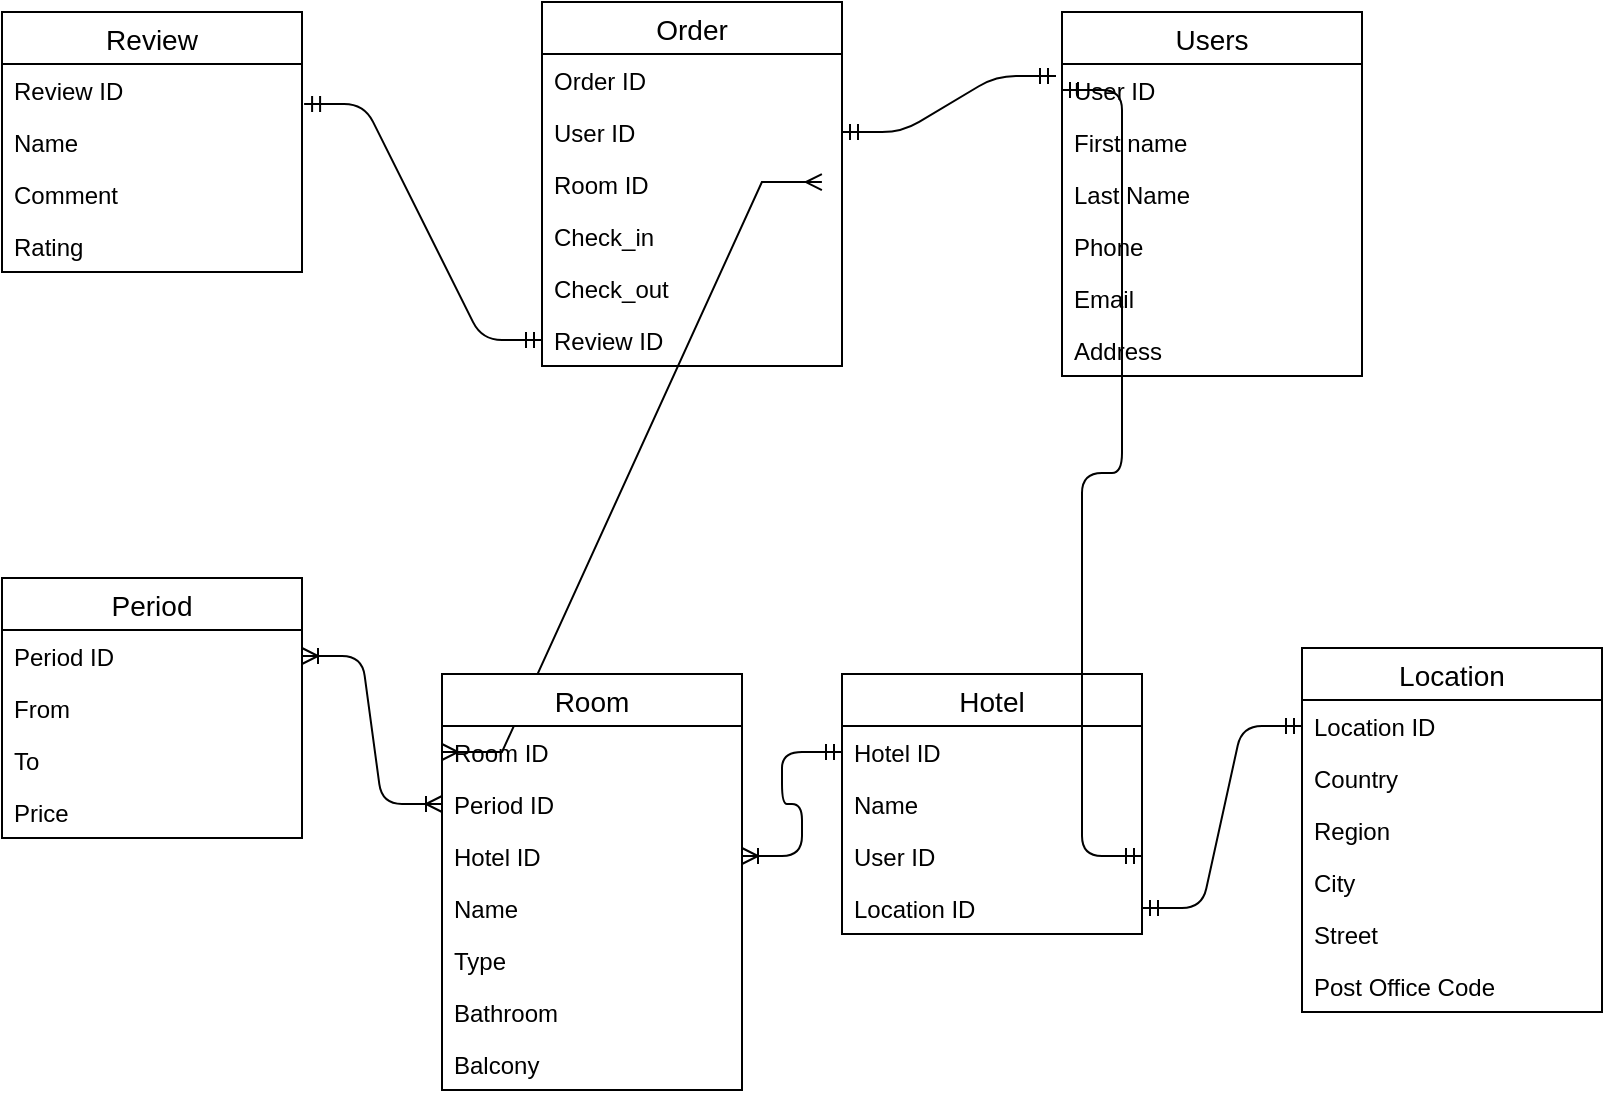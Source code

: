 <mxfile version="13.0.5" type="github">
  <diagram id="Ahn07NvLlmPPDJJ_lQhF" name="Page-1">
    <mxGraphModel dx="1388" dy="778" grid="1" gridSize="10" guides="1" tooltips="1" connect="1" arrows="1" fold="1" page="1" pageScale="1" pageWidth="850" pageHeight="1100" math="0" shadow="0">
      <root>
        <mxCell id="0" />
        <mxCell id="1" parent="0" />
        <mxCell id="m3UId5Jti4SSZyJ6FWZX-82" value="" style="edgeStyle=entityRelationEdgeStyle;fontSize=12;html=1;endArrow=ERmandOne;startArrow=ERmandOne;exitX=1;exitY=0.5;exitDx=0;exitDy=0;entryX=0;entryY=0.5;entryDx=0;entryDy=0;" parent="1" source="m3UId5Jti4SSZyJ6FWZX-41" edge="1" target="m3UId5Jti4SSZyJ6FWZX-69">
          <mxGeometry width="100" height="100" relative="1" as="geometry">
            <mxPoint x="310" y="470" as="sourcePoint" />
            <mxPoint x="670" y="280" as="targetPoint" />
          </mxGeometry>
        </mxCell>
        <mxCell id="m3UId5Jti4SSZyJ6FWZX-83" value="" style="edgeStyle=entityRelationEdgeStyle;fontSize=12;html=1;endArrow=ERmandOne;startArrow=ERoneToMany;startFill=0;endFill=0;exitX=1;exitY=0.5;exitDx=0;exitDy=0;entryX=0;entryY=0.5;entryDx=0;entryDy=0;" parent="1" source="sAT7coZXn5UKqjVfqJs1-17" target="m3UId5Jti4SSZyJ6FWZX-31" edge="1">
          <mxGeometry width="100" height="100" relative="1" as="geometry">
            <mxPoint x="500" y="670" as="sourcePoint" />
            <mxPoint x="570" y="700" as="targetPoint" />
          </mxGeometry>
        </mxCell>
        <mxCell id="m3UId5Jti4SSZyJ6FWZX-84" value="" style="edgeStyle=entityRelationEdgeStyle;fontSize=12;html=1;endArrow=ERoneToMany;startArrow=ERoneToMany;exitX=1;exitY=0.5;exitDx=0;exitDy=0;entryX=0;entryY=0.5;entryDx=0;entryDy=0;" parent="1" source="m3UId5Jti4SSZyJ6FWZX-58" edge="1" target="m3UId5Jti4SSZyJ6FWZX-67">
          <mxGeometry width="100" height="100" relative="1" as="geometry">
            <mxPoint x="120" y="460" as="sourcePoint" />
            <mxPoint x="235" y="411" as="targetPoint" />
          </mxGeometry>
        </mxCell>
        <mxCell id="m3UId5Jti4SSZyJ6FWZX-88" value="" style="edgeStyle=entityRelationEdgeStyle;fontSize=12;html=1;endArrow=ERmany;startArrow=ERmany;entryX=0;entryY=0.5;entryDx=0;entryDy=0;rounded=0;exitX=0.933;exitY=0.462;exitDx=0;exitDy=0;exitPerimeter=0;" parent="1" source="m3UId5Jti4SSZyJ6FWZX-12" target="m3UId5Jti4SSZyJ6FWZX-19" edge="1">
          <mxGeometry width="100" height="100" relative="1" as="geometry">
            <mxPoint x="200" y="140" as="sourcePoint" />
            <mxPoint x="410" y="370" as="targetPoint" />
          </mxGeometry>
        </mxCell>
        <mxCell id="m3UId5Jti4SSZyJ6FWZX-50" value="Users" style="swimlane;fontStyle=0;childLayout=stackLayout;horizontal=1;startSize=26;horizontalStack=0;resizeParent=1;resizeParentMax=0;resizeLast=0;collapsible=1;marginBottom=0;align=center;fontSize=14;" parent="1" vertex="1">
          <mxGeometry x="560" y="37" width="150" height="182" as="geometry" />
        </mxCell>
        <mxCell id="sAT7coZXn5UKqjVfqJs1-7" value="User ID" style="text;strokeColor=none;fillColor=none;spacingLeft=4;spacingRight=4;overflow=hidden;rotatable=0;points=[[0,0.5],[1,0.5]];portConstraint=eastwest;fontSize=12;" vertex="1" parent="m3UId5Jti4SSZyJ6FWZX-50">
          <mxGeometry y="26" width="150" height="26" as="geometry" />
        </mxCell>
        <mxCell id="m3UId5Jti4SSZyJ6FWZX-52" value="First name" style="text;strokeColor=none;fillColor=none;spacingLeft=4;spacingRight=4;overflow=hidden;rotatable=0;points=[[0,0.5],[1,0.5]];portConstraint=eastwest;fontSize=12;" parent="m3UId5Jti4SSZyJ6FWZX-50" vertex="1">
          <mxGeometry y="52" width="150" height="26" as="geometry" />
        </mxCell>
        <mxCell id="m3UId5Jti4SSZyJ6FWZX-53" value="Last Name" style="text;strokeColor=none;fillColor=none;spacingLeft=4;spacingRight=4;overflow=hidden;rotatable=0;points=[[0,0.5],[1,0.5]];portConstraint=eastwest;fontSize=12;" parent="m3UId5Jti4SSZyJ6FWZX-50" vertex="1">
          <mxGeometry y="78" width="150" height="26" as="geometry" />
        </mxCell>
        <mxCell id="m3UId5Jti4SSZyJ6FWZX-54" value="Phone" style="text;strokeColor=none;fillColor=none;spacingLeft=4;spacingRight=4;overflow=hidden;rotatable=0;points=[[0,0.5],[1,0.5]];portConstraint=eastwest;fontSize=12;" parent="m3UId5Jti4SSZyJ6FWZX-50" vertex="1">
          <mxGeometry y="104" width="150" height="26" as="geometry" />
        </mxCell>
        <mxCell id="m3UId5Jti4SSZyJ6FWZX-55" value="Email" style="text;strokeColor=none;fillColor=none;spacingLeft=4;spacingRight=4;overflow=hidden;rotatable=0;points=[[0,0.5],[1,0.5]];portConstraint=eastwest;fontSize=12;" parent="m3UId5Jti4SSZyJ6FWZX-50" vertex="1">
          <mxGeometry y="130" width="150" height="26" as="geometry" />
        </mxCell>
        <mxCell id="sAT7coZXn5UKqjVfqJs1-16" value="Address" style="text;strokeColor=none;fillColor=none;spacingLeft=4;spacingRight=4;overflow=hidden;rotatable=0;points=[[0,0.5],[1,0.5]];portConstraint=eastwest;fontSize=12;" vertex="1" parent="m3UId5Jti4SSZyJ6FWZX-50">
          <mxGeometry y="156" width="150" height="26" as="geometry" />
        </mxCell>
        <mxCell id="m3UId5Jti4SSZyJ6FWZX-16" value="Room" style="swimlane;fontStyle=0;childLayout=stackLayout;horizontal=1;startSize=26;horizontalStack=0;resizeParent=1;resizeParentMax=0;resizeLast=0;collapsible=1;marginBottom=0;align=center;fontSize=14;" parent="1" vertex="1">
          <mxGeometry x="250" y="368" width="150" height="208" as="geometry" />
        </mxCell>
        <mxCell id="m3UId5Jti4SSZyJ6FWZX-19" value="Room ID" style="text;strokeColor=none;fillColor=none;spacingLeft=4;spacingRight=4;overflow=hidden;rotatable=0;points=[[0,0.5],[1,0.5]];portConstraint=eastwest;fontSize=12;" parent="m3UId5Jti4SSZyJ6FWZX-16" vertex="1">
          <mxGeometry y="26" width="150" height="26" as="geometry" />
        </mxCell>
        <mxCell id="m3UId5Jti4SSZyJ6FWZX-67" value="Period ID" style="text;strokeColor=none;fillColor=none;spacingLeft=4;spacingRight=4;overflow=hidden;rotatable=0;points=[[0,0.5],[1,0.5]];portConstraint=eastwest;fontSize=12;" parent="m3UId5Jti4SSZyJ6FWZX-16" vertex="1">
          <mxGeometry y="52" width="150" height="26" as="geometry" />
        </mxCell>
        <mxCell id="sAT7coZXn5UKqjVfqJs1-17" value="Hotel ID" style="text;strokeColor=none;fillColor=none;spacingLeft=4;spacingRight=4;overflow=hidden;rotatable=0;points=[[0,0.5],[1,0.5]];portConstraint=eastwest;fontSize=12;" vertex="1" parent="m3UId5Jti4SSZyJ6FWZX-16">
          <mxGeometry y="78" width="150" height="26" as="geometry" />
        </mxCell>
        <mxCell id="m3UId5Jti4SSZyJ6FWZX-18" value="Name" style="text;strokeColor=none;fillColor=none;spacingLeft=4;spacingRight=4;overflow=hidden;rotatable=0;points=[[0,0.5],[1,0.5]];portConstraint=eastwest;fontSize=12;" parent="m3UId5Jti4SSZyJ6FWZX-16" vertex="1">
          <mxGeometry y="104" width="150" height="26" as="geometry" />
        </mxCell>
        <mxCell id="m3UId5Jti4SSZyJ6FWZX-20" value="Type" style="text;strokeColor=none;fillColor=none;spacingLeft=4;spacingRight=4;overflow=hidden;rotatable=0;points=[[0,0.5],[1,0.5]];portConstraint=eastwest;fontSize=12;" parent="m3UId5Jti4SSZyJ6FWZX-16" vertex="1">
          <mxGeometry y="130" width="150" height="26" as="geometry" />
        </mxCell>
        <mxCell id="m3UId5Jti4SSZyJ6FWZX-21" value="Bathroom" style="text;strokeColor=none;fillColor=none;spacingLeft=4;spacingRight=4;overflow=hidden;rotatable=0;points=[[0,0.5],[1,0.5]];portConstraint=eastwest;fontSize=12;" parent="m3UId5Jti4SSZyJ6FWZX-16" vertex="1">
          <mxGeometry y="156" width="150" height="26" as="geometry" />
        </mxCell>
        <mxCell id="m3UId5Jti4SSZyJ6FWZX-22" value="Balcony" style="text;strokeColor=none;fillColor=none;spacingLeft=4;spacingRight=4;overflow=hidden;rotatable=0;points=[[0,0.5],[1,0.5]];portConstraint=eastwest;fontSize=12;" parent="m3UId5Jti4SSZyJ6FWZX-16" vertex="1">
          <mxGeometry y="182" width="150" height="26" as="geometry" />
        </mxCell>
        <mxCell id="m3UId5Jti4SSZyJ6FWZX-87" value="" style="edgeStyle=entityRelationEdgeStyle;fontSize=12;html=1;endArrow=ERmandOne;startArrow=ERmandOne;endFill=0;startFill=0;entryX=0;entryY=0.5;entryDx=0;entryDy=0;exitX=1.007;exitY=0.769;exitDx=0;exitDy=0;exitPerimeter=0;" parent="1" source="m3UId5Jti4SSZyJ6FWZX-44" target="sAT7coZXn5UKqjVfqJs1-4" edge="1">
          <mxGeometry width="100" height="100" relative="1" as="geometry">
            <mxPoint x="170" y="30" as="sourcePoint" />
            <mxPoint x="190" y="80" as="targetPoint" />
          </mxGeometry>
        </mxCell>
        <mxCell id="m3UId5Jti4SSZyJ6FWZX-42" value="Review" style="swimlane;fontStyle=0;childLayout=stackLayout;horizontal=1;startSize=26;horizontalStack=0;resizeParent=1;resizeParentMax=0;resizeLast=0;collapsible=1;marginBottom=0;align=center;fontSize=14;" parent="1" vertex="1">
          <mxGeometry x="30" y="37" width="150" height="130" as="geometry" />
        </mxCell>
        <mxCell id="m3UId5Jti4SSZyJ6FWZX-44" value="Review ID" style="text;strokeColor=none;fillColor=none;spacingLeft=4;spacingRight=4;overflow=hidden;rotatable=0;points=[[0,0.5],[1,0.5]];portConstraint=eastwest;fontSize=12;" parent="m3UId5Jti4SSZyJ6FWZX-42" vertex="1">
          <mxGeometry y="26" width="150" height="26" as="geometry" />
        </mxCell>
        <mxCell id="m3UId5Jti4SSZyJ6FWZX-45" value="Name" style="text;strokeColor=none;fillColor=none;spacingLeft=4;spacingRight=4;overflow=hidden;rotatable=0;points=[[0,0.5],[1,0.5]];portConstraint=eastwest;fontSize=12;" parent="m3UId5Jti4SSZyJ6FWZX-42" vertex="1">
          <mxGeometry y="52" width="150" height="26" as="geometry" />
        </mxCell>
        <mxCell id="m3UId5Jti4SSZyJ6FWZX-46" value="Comment" style="text;strokeColor=none;fillColor=none;spacingLeft=4;spacingRight=4;overflow=hidden;rotatable=0;points=[[0,0.5],[1,0.5]];portConstraint=eastwest;fontSize=12;" parent="m3UId5Jti4SSZyJ6FWZX-42" vertex="1">
          <mxGeometry y="78" width="150" height="26" as="geometry" />
        </mxCell>
        <mxCell id="m3UId5Jti4SSZyJ6FWZX-47" value="Rating" style="text;strokeColor=none;fillColor=none;spacingLeft=4;spacingRight=4;overflow=hidden;rotatable=0;points=[[0,0.5],[1,0.5]];portConstraint=eastwest;fontSize=12;" parent="m3UId5Jti4SSZyJ6FWZX-42" vertex="1">
          <mxGeometry y="104" width="150" height="26" as="geometry" />
        </mxCell>
        <mxCell id="m3UId5Jti4SSZyJ6FWZX-57" value="Period" style="swimlane;fontStyle=0;childLayout=stackLayout;horizontal=1;startSize=26;horizontalStack=0;resizeParent=1;resizeParentMax=0;resizeLast=0;collapsible=1;marginBottom=0;align=center;fontSize=14;" parent="1" vertex="1">
          <mxGeometry x="30" y="320" width="150" height="130" as="geometry" />
        </mxCell>
        <mxCell id="m3UId5Jti4SSZyJ6FWZX-58" value="Period ID" style="text;strokeColor=none;fillColor=none;spacingLeft=4;spacingRight=4;overflow=hidden;rotatable=0;points=[[0,0.5],[1,0.5]];portConstraint=eastwest;fontSize=12;" parent="m3UId5Jti4SSZyJ6FWZX-57" vertex="1">
          <mxGeometry y="26" width="150" height="26" as="geometry" />
        </mxCell>
        <mxCell id="sAT7coZXn5UKqjVfqJs1-11" value="From" style="text;strokeColor=none;fillColor=none;spacingLeft=4;spacingRight=4;overflow=hidden;rotatable=0;points=[[0,0.5],[1,0.5]];portConstraint=eastwest;fontSize=12;" vertex="1" parent="m3UId5Jti4SSZyJ6FWZX-57">
          <mxGeometry y="52" width="150" height="26" as="geometry" />
        </mxCell>
        <mxCell id="sAT7coZXn5UKqjVfqJs1-13" value="To" style="text;strokeColor=none;fillColor=none;spacingLeft=4;spacingRight=4;overflow=hidden;rotatable=0;points=[[0,0.5],[1,0.5]];portConstraint=eastwest;fontSize=12;" vertex="1" parent="m3UId5Jti4SSZyJ6FWZX-57">
          <mxGeometry y="78" width="150" height="26" as="geometry" />
        </mxCell>
        <mxCell id="sAT7coZXn5UKqjVfqJs1-12" value="Price" style="text;strokeColor=none;fillColor=none;spacingLeft=4;spacingRight=4;overflow=hidden;rotatable=0;points=[[0,0.5],[1,0.5]];portConstraint=eastwest;fontSize=12;" vertex="1" parent="m3UId5Jti4SSZyJ6FWZX-57">
          <mxGeometry y="104" width="150" height="26" as="geometry" />
        </mxCell>
        <mxCell id="m3UId5Jti4SSZyJ6FWZX-9" value="Order" style="swimlane;fontStyle=0;childLayout=stackLayout;horizontal=1;startSize=26;horizontalStack=0;resizeParent=1;resizeParentMax=0;resizeLast=0;collapsible=1;marginBottom=0;align=center;fontSize=14;" parent="1" vertex="1">
          <mxGeometry x="300" y="32" width="150" height="182" as="geometry" />
        </mxCell>
        <mxCell id="m3UId5Jti4SSZyJ6FWZX-11" value="Order ID" style="text;strokeColor=none;fillColor=none;spacingLeft=4;spacingRight=4;overflow=hidden;rotatable=0;points=[[0,0.5],[1,0.5]];portConstraint=eastwest;fontSize=12;" parent="m3UId5Jti4SSZyJ6FWZX-9" vertex="1">
          <mxGeometry y="26" width="150" height="26" as="geometry" />
        </mxCell>
        <mxCell id="m3UId5Jti4SSZyJ6FWZX-10" value="User ID" style="text;strokeColor=none;fillColor=none;spacingLeft=4;spacingRight=4;overflow=hidden;rotatable=0;points=[[0,0.5],[1,0.5]];portConstraint=eastwest;fontSize=12;" parent="m3UId5Jti4SSZyJ6FWZX-9" vertex="1">
          <mxGeometry y="52" width="150" height="26" as="geometry" />
        </mxCell>
        <mxCell id="m3UId5Jti4SSZyJ6FWZX-12" value="Room ID" style="text;strokeColor=none;fillColor=none;spacingLeft=4;spacingRight=4;overflow=hidden;rotatable=0;points=[[0,0.5],[1,0.5]];portConstraint=eastwest;fontSize=12;" parent="m3UId5Jti4SSZyJ6FWZX-9" vertex="1">
          <mxGeometry y="78" width="150" height="26" as="geometry" />
        </mxCell>
        <mxCell id="m3UId5Jti4SSZyJ6FWZX-13" value="Check_in" style="text;strokeColor=none;fillColor=none;spacingLeft=4;spacingRight=4;overflow=hidden;rotatable=0;points=[[0,0.5],[1,0.5]];portConstraint=eastwest;fontSize=12;" parent="m3UId5Jti4SSZyJ6FWZX-9" vertex="1">
          <mxGeometry y="104" width="150" height="26" as="geometry" />
        </mxCell>
        <mxCell id="m3UId5Jti4SSZyJ6FWZX-14" value="Check_out" style="text;strokeColor=none;fillColor=none;spacingLeft=4;spacingRight=4;overflow=hidden;rotatable=0;points=[[0,0.5],[1,0.5]];portConstraint=eastwest;fontSize=12;" parent="m3UId5Jti4SSZyJ6FWZX-9" vertex="1">
          <mxGeometry y="130" width="150" height="26" as="geometry" />
        </mxCell>
        <mxCell id="sAT7coZXn5UKqjVfqJs1-4" value="Review ID" style="text;strokeColor=none;fillColor=none;spacingLeft=4;spacingRight=4;overflow=hidden;rotatable=0;points=[[0,0.5],[1,0.5]];portConstraint=eastwest;fontSize=12;" vertex="1" parent="m3UId5Jti4SSZyJ6FWZX-9">
          <mxGeometry y="156" width="150" height="26" as="geometry" />
        </mxCell>
        <mxCell id="m3UId5Jti4SSZyJ6FWZX-30" value="Hotel" style="swimlane;fontStyle=0;childLayout=stackLayout;horizontal=1;startSize=26;horizontalStack=0;resizeParent=1;resizeParentMax=0;resizeLast=0;collapsible=1;marginBottom=0;align=center;fontSize=14;" parent="1" vertex="1">
          <mxGeometry x="450" y="368" width="150" height="130" as="geometry" />
        </mxCell>
        <mxCell id="m3UId5Jti4SSZyJ6FWZX-31" value="Hotel ID" style="text;strokeColor=none;fillColor=none;spacingLeft=4;spacingRight=4;overflow=hidden;rotatable=0;points=[[0,0.5],[1,0.5]];portConstraint=eastwest;fontSize=12;" parent="m3UId5Jti4SSZyJ6FWZX-30" vertex="1">
          <mxGeometry y="26" width="150" height="26" as="geometry" />
        </mxCell>
        <mxCell id="m3UId5Jti4SSZyJ6FWZX-33" value="Name" style="text;strokeColor=none;fillColor=none;spacingLeft=4;spacingRight=4;overflow=hidden;rotatable=0;points=[[0,0.5],[1,0.5]];portConstraint=eastwest;fontSize=12;" parent="m3UId5Jti4SSZyJ6FWZX-30" vertex="1">
          <mxGeometry y="52" width="150" height="26" as="geometry" />
        </mxCell>
        <mxCell id="m3UId5Jti4SSZyJ6FWZX-35" value="User ID" style="text;strokeColor=none;fillColor=none;spacingLeft=4;spacingRight=4;overflow=hidden;rotatable=0;points=[[0,0.5],[1,0.5]];portConstraint=eastwest;fontSize=12;" parent="m3UId5Jti4SSZyJ6FWZX-30" vertex="1">
          <mxGeometry y="78" width="150" height="26" as="geometry" />
        </mxCell>
        <mxCell id="m3UId5Jti4SSZyJ6FWZX-41" value="Location ID" style="text;strokeColor=none;fillColor=none;spacingLeft=4;spacingRight=4;overflow=hidden;rotatable=0;points=[[0,0.5],[1,0.5]];portConstraint=eastwest;fontSize=12;" parent="m3UId5Jti4SSZyJ6FWZX-30" vertex="1">
          <mxGeometry y="104" width="150" height="26" as="geometry" />
        </mxCell>
        <mxCell id="m3UId5Jti4SSZyJ6FWZX-81" value="" style="edgeStyle=entityRelationEdgeStyle;fontSize=12;html=1;endArrow=ERmandOne;startArrow=ERmandOne;exitX=1;exitY=0.5;exitDx=0;exitDy=0;entryX=0;entryY=0.5;entryDx=0;entryDy=0;" parent="1" source="m3UId5Jti4SSZyJ6FWZX-35" target="sAT7coZXn5UKqjVfqJs1-7" edge="1">
          <mxGeometry width="100" height="100" relative="1" as="geometry">
            <mxPoint x="650" y="410" as="sourcePoint" />
            <mxPoint x="550" y="70" as="targetPoint" />
          </mxGeometry>
        </mxCell>
        <mxCell id="sAT7coZXn5UKqjVfqJs1-8" value="" style="edgeStyle=entityRelationEdgeStyle;fontSize=12;html=1;endArrow=ERmandOne;startArrow=ERmandOne;entryX=-0.02;entryY=0.231;entryDx=0;entryDy=0;entryPerimeter=0;exitX=1;exitY=0.5;exitDx=0;exitDy=0;" edge="1" parent="1" source="m3UId5Jti4SSZyJ6FWZX-10" target="sAT7coZXn5UKqjVfqJs1-7">
          <mxGeometry width="100" height="100" relative="1" as="geometry">
            <mxPoint x="420" y="270" as="sourcePoint" />
            <mxPoint x="520" y="170" as="targetPoint" />
          </mxGeometry>
        </mxCell>
        <mxCell id="m3UId5Jti4SSZyJ6FWZX-68" value="Location" style="swimlane;fontStyle=0;childLayout=stackLayout;horizontal=1;startSize=26;horizontalStack=0;resizeParent=1;resizeParentMax=0;resizeLast=0;collapsible=1;marginBottom=0;align=center;fontSize=14;" parent="1" vertex="1">
          <mxGeometry x="680" y="355" width="150" height="182" as="geometry" />
        </mxCell>
        <mxCell id="m3UId5Jti4SSZyJ6FWZX-69" value="Location ID" style="text;strokeColor=none;fillColor=none;spacingLeft=4;spacingRight=4;overflow=hidden;rotatable=0;points=[[0,0.5],[1,0.5]];portConstraint=eastwest;fontSize=12;" parent="m3UId5Jti4SSZyJ6FWZX-68" vertex="1">
          <mxGeometry y="26" width="150" height="26" as="geometry" />
        </mxCell>
        <mxCell id="m3UId5Jti4SSZyJ6FWZX-72" value="Country" style="text;strokeColor=none;fillColor=none;spacingLeft=4;spacingRight=4;overflow=hidden;rotatable=0;points=[[0,0.5],[1,0.5]];portConstraint=eastwest;fontSize=12;" parent="m3UId5Jti4SSZyJ6FWZX-68" vertex="1">
          <mxGeometry y="52" width="150" height="26" as="geometry" />
        </mxCell>
        <mxCell id="m3UId5Jti4SSZyJ6FWZX-71" value="Region" style="text;strokeColor=none;fillColor=none;spacingLeft=4;spacingRight=4;overflow=hidden;rotatable=0;points=[[0,0.5],[1,0.5]];portConstraint=eastwest;fontSize=12;" parent="m3UId5Jti4SSZyJ6FWZX-68" vertex="1">
          <mxGeometry y="78" width="150" height="26" as="geometry" />
        </mxCell>
        <mxCell id="m3UId5Jti4SSZyJ6FWZX-70" value="City" style="text;strokeColor=none;fillColor=none;spacingLeft=4;spacingRight=4;overflow=hidden;rotatable=0;points=[[0,0.5],[1,0.5]];portConstraint=eastwest;fontSize=12;" parent="m3UId5Jti4SSZyJ6FWZX-68" vertex="1">
          <mxGeometry y="104" width="150" height="26" as="geometry" />
        </mxCell>
        <mxCell id="sAT7coZXn5UKqjVfqJs1-2" value="Street" style="text;strokeColor=none;fillColor=none;spacingLeft=4;spacingRight=4;overflow=hidden;rotatable=0;points=[[0,0.5],[1,0.5]];portConstraint=eastwest;fontSize=12;" vertex="1" parent="m3UId5Jti4SSZyJ6FWZX-68">
          <mxGeometry y="130" width="150" height="26" as="geometry" />
        </mxCell>
        <mxCell id="sAT7coZXn5UKqjVfqJs1-3" value="Post Office Code" style="text;strokeColor=none;fillColor=none;spacingLeft=4;spacingRight=4;overflow=hidden;rotatable=0;points=[[0,0.5],[1,0.5]];portConstraint=eastwest;fontSize=12;" vertex="1" parent="m3UId5Jti4SSZyJ6FWZX-68">
          <mxGeometry y="156" width="150" height="26" as="geometry" />
        </mxCell>
      </root>
    </mxGraphModel>
  </diagram>
</mxfile>
